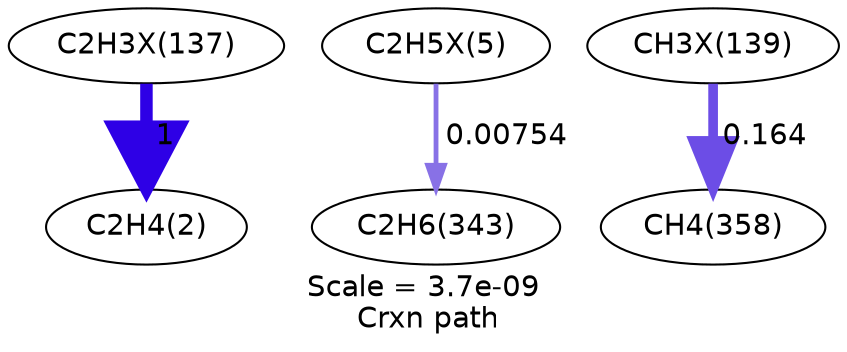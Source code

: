 digraph reaction_paths {
center=1;
s20 -> s5[fontname="Helvetica", style="setlinewidth(6)", arrowsize=3, color="0.7, 1.5, 0.9"
, label=" 1"];
s18 -> s15[fontname="Helvetica", style="setlinewidth(2.31)", arrowsize=1.15, color="0.7, 0.508, 0.9"
, label=" 0.00754"];
s21 -> s16[fontname="Helvetica", style="setlinewidth(4.64)", arrowsize=2.32, color="0.7, 0.664, 0.9"
, label=" 0.164"];
s5 [ fontname="Helvetica", label="C2H4(2)"];
s15 [ fontname="Helvetica", label="C2H6(343)"];
s16 [ fontname="Helvetica", label="CH4(358)"];
s18 [ fontname="Helvetica", label="C2H5X(5)"];
s20 [ fontname="Helvetica", label="C2H3X(137)"];
s21 [ fontname="Helvetica", label="CH3X(139)"];
 label = "Scale = 3.7e-09\l Crxn path";
 fontname = "Helvetica";
}
